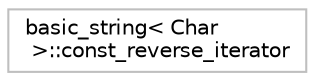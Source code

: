 digraph "Graphical Class Hierarchy"
{
 // LATEX_PDF_SIZE
  edge [fontname="Helvetica",fontsize="10",labelfontname="Helvetica",labelfontsize="10"];
  node [fontname="Helvetica",fontsize="10",shape=record];
  rankdir="LR";
  Node0 [label="basic_string\< Char\l \>::const_reverse_iterator",height=0.2,width=0.4,color="grey75", fillcolor="white", style="filled",tooltip="STL iterator class."];
}
